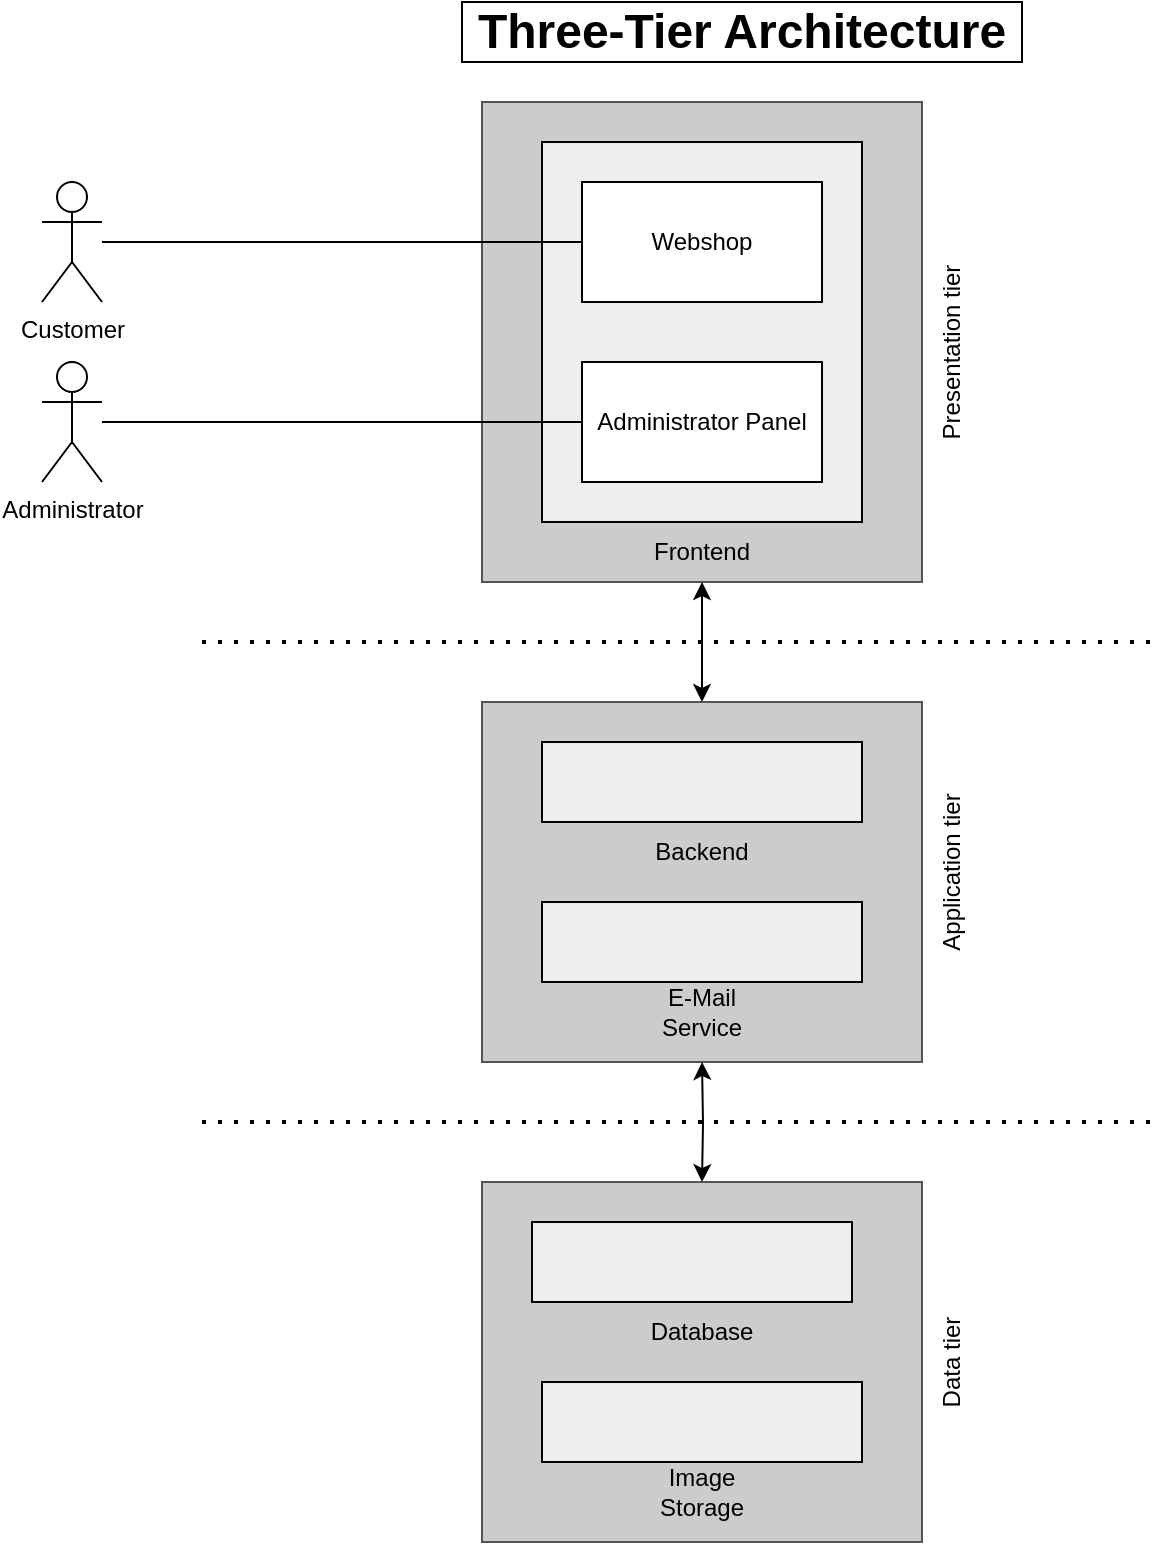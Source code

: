 <mxfile version="26.0.16">
  <diagram name="Page-1" id="a45ER9YDYO6koR2DzhLI">
    <mxGraphModel dx="2857" dy="2308" grid="1" gridSize="10" guides="1" tooltips="1" connect="1" arrows="1" fold="1" page="1" pageScale="1" pageWidth="1169" pageHeight="1654" math="0" shadow="0">
      <root>
        <mxCell id="0" />
        <mxCell id="1" parent="0" />
        <mxCell id="CD5Oa2_5sNhieO9UJfDK-38" value="" style="rounded=0;whiteSpace=wrap;html=1;fillColor=#CCCCCC;strokeColor=#555555;" vertex="1" parent="1">
          <mxGeometry x="140" y="540" width="220" height="180" as="geometry" />
        </mxCell>
        <mxCell id="CD5Oa2_5sNhieO9UJfDK-37" value="" style="rounded=0;whiteSpace=wrap;html=1;fillColor=#CCCCCC;strokeColor=#555555;" vertex="1" parent="1">
          <mxGeometry x="140" y="300" width="220" height="180" as="geometry" />
        </mxCell>
        <mxCell id="CD5Oa2_5sNhieO9UJfDK-36" value="" style="rounded=0;whiteSpace=wrap;html=1;fillColor=#CCCCCC;strokeColor=#555555;" vertex="1" parent="1">
          <mxGeometry x="140" width="220" height="240" as="geometry" />
        </mxCell>
        <mxCell id="CD5Oa2_5sNhieO9UJfDK-27" value="" style="rounded=0;whiteSpace=wrap;html=1;" vertex="1" parent="1">
          <mxGeometry x="130" y="-50" width="280" height="30" as="geometry" />
        </mxCell>
        <mxCell id="CD5Oa2_5sNhieO9UJfDK-1" value="Customer" style="shape=umlActor;verticalLabelPosition=bottom;verticalAlign=top;html=1;outlineConnect=0;" vertex="1" parent="1">
          <mxGeometry x="-80" y="40" width="30" height="60" as="geometry" />
        </mxCell>
        <mxCell id="CD5Oa2_5sNhieO9UJfDK-2" value="Administrator" style="shape=umlActor;verticalLabelPosition=bottom;verticalAlign=top;html=1;outlineConnect=0;" vertex="1" parent="1">
          <mxGeometry x="-80" y="130" width="30" height="60" as="geometry" />
        </mxCell>
        <mxCell id="CD5Oa2_5sNhieO9UJfDK-3" value="" style="rounded=0;whiteSpace=wrap;html=1;fillColor=#EEEEEE;" vertex="1" parent="1">
          <mxGeometry x="170" y="20" width="160" height="190" as="geometry" />
        </mxCell>
        <mxCell id="CD5Oa2_5sNhieO9UJfDK-4" value="" style="rounded=0;whiteSpace=wrap;html=1;" vertex="1" parent="1">
          <mxGeometry x="190" y="40" width="120" height="60" as="geometry" />
        </mxCell>
        <mxCell id="CD5Oa2_5sNhieO9UJfDK-5" value="Webshop" style="text;html=1;align=center;verticalAlign=middle;whiteSpace=wrap;rounded=0;" vertex="1" parent="1">
          <mxGeometry x="190" y="40" width="120" height="60" as="geometry" />
        </mxCell>
        <mxCell id="CD5Oa2_5sNhieO9UJfDK-6" value="" style="rounded=0;whiteSpace=wrap;html=1;" vertex="1" parent="1">
          <mxGeometry x="190" y="130" width="120" height="60" as="geometry" />
        </mxCell>
        <mxCell id="CD5Oa2_5sNhieO9UJfDK-7" value="Administrator Panel" style="text;html=1;align=center;verticalAlign=middle;whiteSpace=wrap;rounded=0;" vertex="1" parent="1">
          <mxGeometry x="190" y="130" width="120" height="60" as="geometry" />
        </mxCell>
        <mxCell id="CD5Oa2_5sNhieO9UJfDK-41" style="rounded=0;orthogonalLoop=1;jettySize=auto;html=1;entryX=0.5;entryY=0;entryDx=0;entryDy=0;endArrow=classic;endFill=1;strokeColor=default;startArrow=classic;startFill=1;" edge="1" parent="1" source="CD5Oa2_5sNhieO9UJfDK-8" target="CD5Oa2_5sNhieO9UJfDK-37">
          <mxGeometry relative="1" as="geometry" />
        </mxCell>
        <mxCell id="CD5Oa2_5sNhieO9UJfDK-8" value="Frontend" style="text;html=1;align=center;verticalAlign=middle;whiteSpace=wrap;rounded=0;" vertex="1" parent="1">
          <mxGeometry x="220" y="210" width="60" height="30" as="geometry" />
        </mxCell>
        <mxCell id="CD5Oa2_5sNhieO9UJfDK-9" value="" style="rounded=0;whiteSpace=wrap;html=1;fillColor=#EEEEEE;" vertex="1" parent="1">
          <mxGeometry x="170" y="320" width="160" height="40" as="geometry" />
        </mxCell>
        <mxCell id="CD5Oa2_5sNhieO9UJfDK-10" value="Backend" style="text;html=1;align=center;verticalAlign=middle;whiteSpace=wrap;rounded=0;" vertex="1" parent="1">
          <mxGeometry x="220" y="360" width="60" height="30" as="geometry" />
        </mxCell>
        <mxCell id="CD5Oa2_5sNhieO9UJfDK-11" value="" style="rounded=0;whiteSpace=wrap;html=1;fillColor=#EEEEEE;" vertex="1" parent="1">
          <mxGeometry x="165" y="560" width="160" height="40" as="geometry" />
        </mxCell>
        <mxCell id="CD5Oa2_5sNhieO9UJfDK-12" value="Database" style="text;html=1;align=center;verticalAlign=middle;whiteSpace=wrap;rounded=0;" vertex="1" parent="1">
          <mxGeometry x="220" y="600" width="60" height="30" as="geometry" />
        </mxCell>
        <mxCell id="CD5Oa2_5sNhieO9UJfDK-13" value="" style="endArrow=none;dashed=1;html=1;dashPattern=1 3;strokeWidth=2;rounded=0;" edge="1" parent="1">
          <mxGeometry width="50" height="50" relative="1" as="geometry">
            <mxPoint y="270" as="sourcePoint" />
            <mxPoint x="480" y="270" as="targetPoint" />
          </mxGeometry>
        </mxCell>
        <mxCell id="CD5Oa2_5sNhieO9UJfDK-14" value="" style="endArrow=none;dashed=1;html=1;dashPattern=1 3;strokeWidth=2;rounded=0;" edge="1" parent="1">
          <mxGeometry width="50" height="50" relative="1" as="geometry">
            <mxPoint y="510" as="sourcePoint" />
            <mxPoint x="480" y="510" as="targetPoint" />
          </mxGeometry>
        </mxCell>
        <mxCell id="CD5Oa2_5sNhieO9UJfDK-23" value="Presentation tier" style="text;html=1;align=center;verticalAlign=middle;whiteSpace=wrap;rounded=0;rotation=-90;" vertex="1" parent="1">
          <mxGeometry x="300" y="110" width="150" height="30" as="geometry" />
        </mxCell>
        <mxCell id="CD5Oa2_5sNhieO9UJfDK-24" value="Application tier" style="text;html=1;align=center;verticalAlign=middle;whiteSpace=wrap;rounded=0;rotation=-90;" vertex="1" parent="1">
          <mxGeometry x="300" y="370" width="150" height="30" as="geometry" />
        </mxCell>
        <mxCell id="CD5Oa2_5sNhieO9UJfDK-25" value="Data tier" style="text;html=1;align=center;verticalAlign=middle;whiteSpace=wrap;rounded=0;rotation=-90;" vertex="1" parent="1">
          <mxGeometry x="300" y="615" width="150" height="30" as="geometry" />
        </mxCell>
        <mxCell id="CD5Oa2_5sNhieO9UJfDK-26" value="&lt;font style=&quot;font-size: 24px;&quot;&gt;&lt;b&gt;Three-Tier Architecture&lt;/b&gt;&lt;/font&gt;" style="text;html=1;align=center;verticalAlign=middle;whiteSpace=wrap;rounded=0;" vertex="1" parent="1">
          <mxGeometry x="130" y="-50" width="280" height="30" as="geometry" />
        </mxCell>
        <mxCell id="CD5Oa2_5sNhieO9UJfDK-31" value="" style="rounded=0;whiteSpace=wrap;html=1;fillColor=#EEEEEE;" vertex="1" parent="1">
          <mxGeometry x="170" y="400" width="160" height="40" as="geometry" />
        </mxCell>
        <mxCell id="CD5Oa2_5sNhieO9UJfDK-33" value="" style="rounded=0;whiteSpace=wrap;html=1;fillColor=#EEEEEE;" vertex="1" parent="1">
          <mxGeometry x="170" y="640" width="160" height="40" as="geometry" />
        </mxCell>
        <mxCell id="CD5Oa2_5sNhieO9UJfDK-42" style="edgeStyle=orthogonalEdgeStyle;rounded=0;orthogonalLoop=1;jettySize=auto;html=1;entryX=0.5;entryY=0;entryDx=0;entryDy=0;startArrow=classic;startFill=1;" edge="1" parent="1" target="CD5Oa2_5sNhieO9UJfDK-38">
          <mxGeometry relative="1" as="geometry">
            <mxPoint x="250" y="480" as="sourcePoint" />
          </mxGeometry>
        </mxCell>
        <mxCell id="CD5Oa2_5sNhieO9UJfDK-34" value="E-Mail Service" style="text;html=1;align=center;verticalAlign=middle;whiteSpace=wrap;rounded=0;" vertex="1" parent="1">
          <mxGeometry x="220" y="440" width="60" height="30" as="geometry" />
        </mxCell>
        <mxCell id="CD5Oa2_5sNhieO9UJfDK-35" value="Image Storage" style="text;html=1;align=center;verticalAlign=middle;whiteSpace=wrap;rounded=0;" vertex="1" parent="1">
          <mxGeometry x="220" y="680" width="60" height="30" as="geometry" />
        </mxCell>
        <mxCell id="CD5Oa2_5sNhieO9UJfDK-39" style="edgeStyle=orthogonalEdgeStyle;rounded=0;orthogonalLoop=1;jettySize=auto;html=1;entryX=0;entryY=0.5;entryDx=0;entryDy=0;endArrow=none;startFill=0;" edge="1" parent="1" source="CD5Oa2_5sNhieO9UJfDK-1" target="CD5Oa2_5sNhieO9UJfDK-5">
          <mxGeometry relative="1" as="geometry" />
        </mxCell>
        <mxCell id="CD5Oa2_5sNhieO9UJfDK-40" style="edgeStyle=orthogonalEdgeStyle;rounded=0;orthogonalLoop=1;jettySize=auto;html=1;entryX=0;entryY=0.5;entryDx=0;entryDy=0;endArrow=none;startFill=0;" edge="1" parent="1" source="CD5Oa2_5sNhieO9UJfDK-2" target="CD5Oa2_5sNhieO9UJfDK-7">
          <mxGeometry relative="1" as="geometry" />
        </mxCell>
      </root>
    </mxGraphModel>
  </diagram>
</mxfile>
